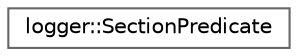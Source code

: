 digraph "Graphical Class Hierarchy"
{
 // LATEX_PDF_SIZE
  bgcolor="transparent";
  edge [fontname=Helvetica,fontsize=10,labelfontname=Helvetica,labelfontsize=10];
  node [fontname=Helvetica,fontsize=10,shape=box,height=0.2,width=0.4];
  rankdir="LR";
  Node0 [id="Node000000",label="logger::SectionPredicate",height=0.2,width=0.4,color="grey40", fillcolor="white", style="filled",URL="$d9/d74/classlogger_1_1SectionPredicate.html",tooltip=" "];
}
